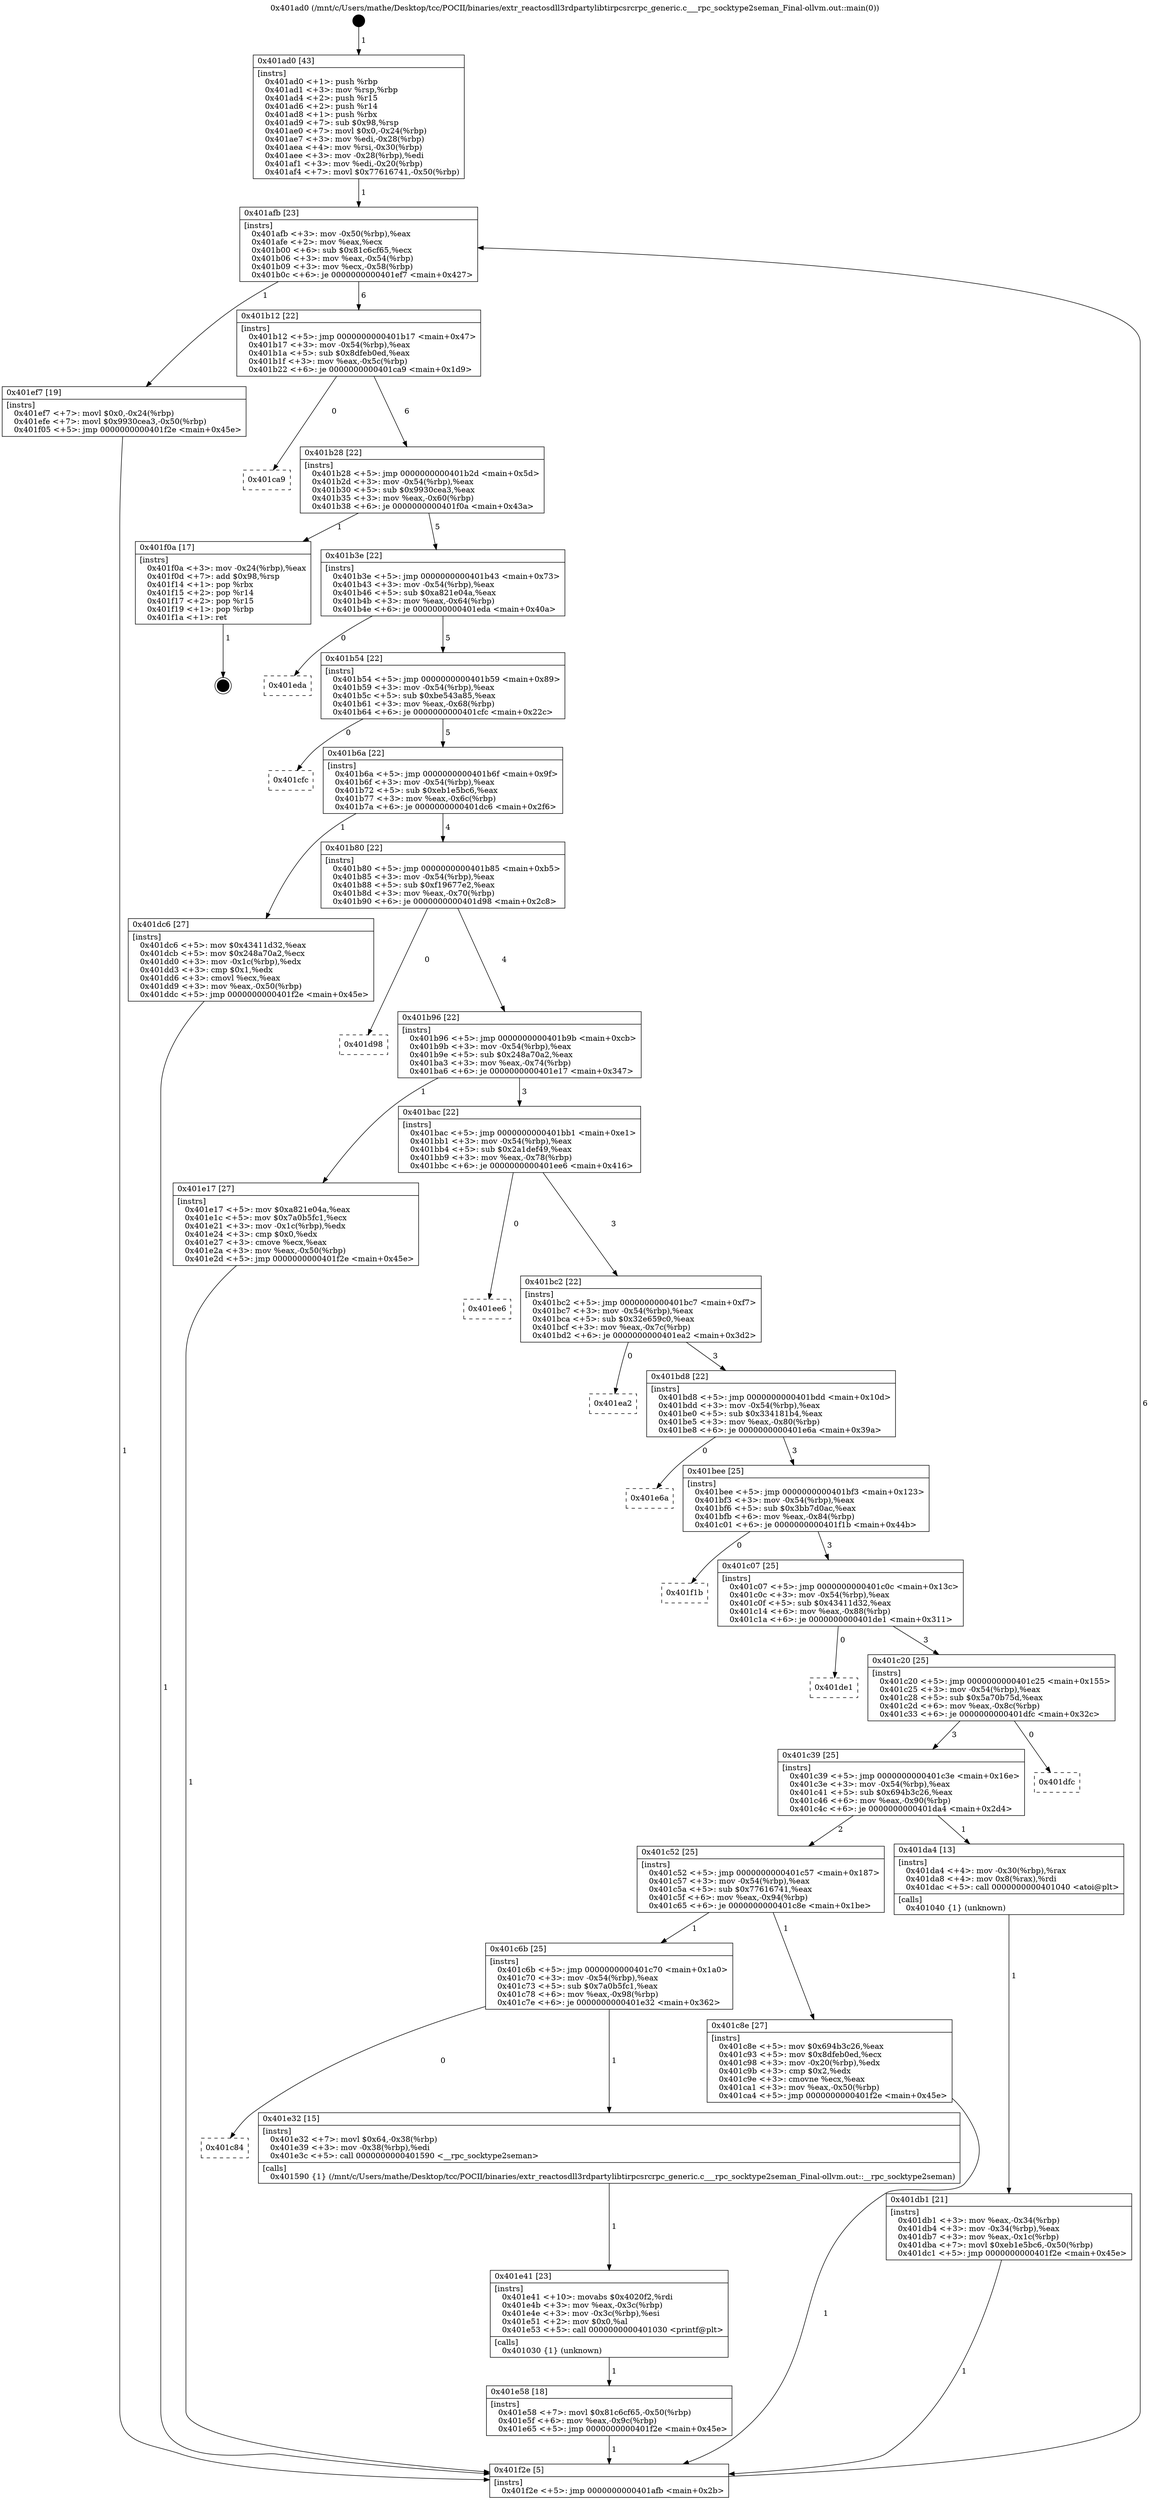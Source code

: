 digraph "0x401ad0" {
  label = "0x401ad0 (/mnt/c/Users/mathe/Desktop/tcc/POCII/binaries/extr_reactosdll3rdpartylibtirpcsrcrpc_generic.c___rpc_socktype2seman_Final-ollvm.out::main(0))"
  labelloc = "t"
  node[shape=record]

  Entry [label="",width=0.3,height=0.3,shape=circle,fillcolor=black,style=filled]
  "0x401afb" [label="{
     0x401afb [23]\l
     | [instrs]\l
     &nbsp;&nbsp;0x401afb \<+3\>: mov -0x50(%rbp),%eax\l
     &nbsp;&nbsp;0x401afe \<+2\>: mov %eax,%ecx\l
     &nbsp;&nbsp;0x401b00 \<+6\>: sub $0x81c6cf65,%ecx\l
     &nbsp;&nbsp;0x401b06 \<+3\>: mov %eax,-0x54(%rbp)\l
     &nbsp;&nbsp;0x401b09 \<+3\>: mov %ecx,-0x58(%rbp)\l
     &nbsp;&nbsp;0x401b0c \<+6\>: je 0000000000401ef7 \<main+0x427\>\l
  }"]
  "0x401ef7" [label="{
     0x401ef7 [19]\l
     | [instrs]\l
     &nbsp;&nbsp;0x401ef7 \<+7\>: movl $0x0,-0x24(%rbp)\l
     &nbsp;&nbsp;0x401efe \<+7\>: movl $0x9930cea3,-0x50(%rbp)\l
     &nbsp;&nbsp;0x401f05 \<+5\>: jmp 0000000000401f2e \<main+0x45e\>\l
  }"]
  "0x401b12" [label="{
     0x401b12 [22]\l
     | [instrs]\l
     &nbsp;&nbsp;0x401b12 \<+5\>: jmp 0000000000401b17 \<main+0x47\>\l
     &nbsp;&nbsp;0x401b17 \<+3\>: mov -0x54(%rbp),%eax\l
     &nbsp;&nbsp;0x401b1a \<+5\>: sub $0x8dfeb0ed,%eax\l
     &nbsp;&nbsp;0x401b1f \<+3\>: mov %eax,-0x5c(%rbp)\l
     &nbsp;&nbsp;0x401b22 \<+6\>: je 0000000000401ca9 \<main+0x1d9\>\l
  }"]
  Exit [label="",width=0.3,height=0.3,shape=circle,fillcolor=black,style=filled,peripheries=2]
  "0x401ca9" [label="{
     0x401ca9\l
  }", style=dashed]
  "0x401b28" [label="{
     0x401b28 [22]\l
     | [instrs]\l
     &nbsp;&nbsp;0x401b28 \<+5\>: jmp 0000000000401b2d \<main+0x5d\>\l
     &nbsp;&nbsp;0x401b2d \<+3\>: mov -0x54(%rbp),%eax\l
     &nbsp;&nbsp;0x401b30 \<+5\>: sub $0x9930cea3,%eax\l
     &nbsp;&nbsp;0x401b35 \<+3\>: mov %eax,-0x60(%rbp)\l
     &nbsp;&nbsp;0x401b38 \<+6\>: je 0000000000401f0a \<main+0x43a\>\l
  }"]
  "0x401e58" [label="{
     0x401e58 [18]\l
     | [instrs]\l
     &nbsp;&nbsp;0x401e58 \<+7\>: movl $0x81c6cf65,-0x50(%rbp)\l
     &nbsp;&nbsp;0x401e5f \<+6\>: mov %eax,-0x9c(%rbp)\l
     &nbsp;&nbsp;0x401e65 \<+5\>: jmp 0000000000401f2e \<main+0x45e\>\l
  }"]
  "0x401f0a" [label="{
     0x401f0a [17]\l
     | [instrs]\l
     &nbsp;&nbsp;0x401f0a \<+3\>: mov -0x24(%rbp),%eax\l
     &nbsp;&nbsp;0x401f0d \<+7\>: add $0x98,%rsp\l
     &nbsp;&nbsp;0x401f14 \<+1\>: pop %rbx\l
     &nbsp;&nbsp;0x401f15 \<+2\>: pop %r14\l
     &nbsp;&nbsp;0x401f17 \<+2\>: pop %r15\l
     &nbsp;&nbsp;0x401f19 \<+1\>: pop %rbp\l
     &nbsp;&nbsp;0x401f1a \<+1\>: ret\l
  }"]
  "0x401b3e" [label="{
     0x401b3e [22]\l
     | [instrs]\l
     &nbsp;&nbsp;0x401b3e \<+5\>: jmp 0000000000401b43 \<main+0x73\>\l
     &nbsp;&nbsp;0x401b43 \<+3\>: mov -0x54(%rbp),%eax\l
     &nbsp;&nbsp;0x401b46 \<+5\>: sub $0xa821e04a,%eax\l
     &nbsp;&nbsp;0x401b4b \<+3\>: mov %eax,-0x64(%rbp)\l
     &nbsp;&nbsp;0x401b4e \<+6\>: je 0000000000401eda \<main+0x40a\>\l
  }"]
  "0x401e41" [label="{
     0x401e41 [23]\l
     | [instrs]\l
     &nbsp;&nbsp;0x401e41 \<+10\>: movabs $0x4020f2,%rdi\l
     &nbsp;&nbsp;0x401e4b \<+3\>: mov %eax,-0x3c(%rbp)\l
     &nbsp;&nbsp;0x401e4e \<+3\>: mov -0x3c(%rbp),%esi\l
     &nbsp;&nbsp;0x401e51 \<+2\>: mov $0x0,%al\l
     &nbsp;&nbsp;0x401e53 \<+5\>: call 0000000000401030 \<printf@plt\>\l
     | [calls]\l
     &nbsp;&nbsp;0x401030 \{1\} (unknown)\l
  }"]
  "0x401eda" [label="{
     0x401eda\l
  }", style=dashed]
  "0x401b54" [label="{
     0x401b54 [22]\l
     | [instrs]\l
     &nbsp;&nbsp;0x401b54 \<+5\>: jmp 0000000000401b59 \<main+0x89\>\l
     &nbsp;&nbsp;0x401b59 \<+3\>: mov -0x54(%rbp),%eax\l
     &nbsp;&nbsp;0x401b5c \<+5\>: sub $0xbe543a85,%eax\l
     &nbsp;&nbsp;0x401b61 \<+3\>: mov %eax,-0x68(%rbp)\l
     &nbsp;&nbsp;0x401b64 \<+6\>: je 0000000000401cfc \<main+0x22c\>\l
  }"]
  "0x401c84" [label="{
     0x401c84\l
  }", style=dashed]
  "0x401cfc" [label="{
     0x401cfc\l
  }", style=dashed]
  "0x401b6a" [label="{
     0x401b6a [22]\l
     | [instrs]\l
     &nbsp;&nbsp;0x401b6a \<+5\>: jmp 0000000000401b6f \<main+0x9f\>\l
     &nbsp;&nbsp;0x401b6f \<+3\>: mov -0x54(%rbp),%eax\l
     &nbsp;&nbsp;0x401b72 \<+5\>: sub $0xeb1e5bc6,%eax\l
     &nbsp;&nbsp;0x401b77 \<+3\>: mov %eax,-0x6c(%rbp)\l
     &nbsp;&nbsp;0x401b7a \<+6\>: je 0000000000401dc6 \<main+0x2f6\>\l
  }"]
  "0x401e32" [label="{
     0x401e32 [15]\l
     | [instrs]\l
     &nbsp;&nbsp;0x401e32 \<+7\>: movl $0x64,-0x38(%rbp)\l
     &nbsp;&nbsp;0x401e39 \<+3\>: mov -0x38(%rbp),%edi\l
     &nbsp;&nbsp;0x401e3c \<+5\>: call 0000000000401590 \<__rpc_socktype2seman\>\l
     | [calls]\l
     &nbsp;&nbsp;0x401590 \{1\} (/mnt/c/Users/mathe/Desktop/tcc/POCII/binaries/extr_reactosdll3rdpartylibtirpcsrcrpc_generic.c___rpc_socktype2seman_Final-ollvm.out::__rpc_socktype2seman)\l
  }"]
  "0x401dc6" [label="{
     0x401dc6 [27]\l
     | [instrs]\l
     &nbsp;&nbsp;0x401dc6 \<+5\>: mov $0x43411d32,%eax\l
     &nbsp;&nbsp;0x401dcb \<+5\>: mov $0x248a70a2,%ecx\l
     &nbsp;&nbsp;0x401dd0 \<+3\>: mov -0x1c(%rbp),%edx\l
     &nbsp;&nbsp;0x401dd3 \<+3\>: cmp $0x1,%edx\l
     &nbsp;&nbsp;0x401dd6 \<+3\>: cmovl %ecx,%eax\l
     &nbsp;&nbsp;0x401dd9 \<+3\>: mov %eax,-0x50(%rbp)\l
     &nbsp;&nbsp;0x401ddc \<+5\>: jmp 0000000000401f2e \<main+0x45e\>\l
  }"]
  "0x401b80" [label="{
     0x401b80 [22]\l
     | [instrs]\l
     &nbsp;&nbsp;0x401b80 \<+5\>: jmp 0000000000401b85 \<main+0xb5\>\l
     &nbsp;&nbsp;0x401b85 \<+3\>: mov -0x54(%rbp),%eax\l
     &nbsp;&nbsp;0x401b88 \<+5\>: sub $0xf19677e2,%eax\l
     &nbsp;&nbsp;0x401b8d \<+3\>: mov %eax,-0x70(%rbp)\l
     &nbsp;&nbsp;0x401b90 \<+6\>: je 0000000000401d98 \<main+0x2c8\>\l
  }"]
  "0x401db1" [label="{
     0x401db1 [21]\l
     | [instrs]\l
     &nbsp;&nbsp;0x401db1 \<+3\>: mov %eax,-0x34(%rbp)\l
     &nbsp;&nbsp;0x401db4 \<+3\>: mov -0x34(%rbp),%eax\l
     &nbsp;&nbsp;0x401db7 \<+3\>: mov %eax,-0x1c(%rbp)\l
     &nbsp;&nbsp;0x401dba \<+7\>: movl $0xeb1e5bc6,-0x50(%rbp)\l
     &nbsp;&nbsp;0x401dc1 \<+5\>: jmp 0000000000401f2e \<main+0x45e\>\l
  }"]
  "0x401d98" [label="{
     0x401d98\l
  }", style=dashed]
  "0x401b96" [label="{
     0x401b96 [22]\l
     | [instrs]\l
     &nbsp;&nbsp;0x401b96 \<+5\>: jmp 0000000000401b9b \<main+0xcb\>\l
     &nbsp;&nbsp;0x401b9b \<+3\>: mov -0x54(%rbp),%eax\l
     &nbsp;&nbsp;0x401b9e \<+5\>: sub $0x248a70a2,%eax\l
     &nbsp;&nbsp;0x401ba3 \<+3\>: mov %eax,-0x74(%rbp)\l
     &nbsp;&nbsp;0x401ba6 \<+6\>: je 0000000000401e17 \<main+0x347\>\l
  }"]
  "0x401ad0" [label="{
     0x401ad0 [43]\l
     | [instrs]\l
     &nbsp;&nbsp;0x401ad0 \<+1\>: push %rbp\l
     &nbsp;&nbsp;0x401ad1 \<+3\>: mov %rsp,%rbp\l
     &nbsp;&nbsp;0x401ad4 \<+2\>: push %r15\l
     &nbsp;&nbsp;0x401ad6 \<+2\>: push %r14\l
     &nbsp;&nbsp;0x401ad8 \<+1\>: push %rbx\l
     &nbsp;&nbsp;0x401ad9 \<+7\>: sub $0x98,%rsp\l
     &nbsp;&nbsp;0x401ae0 \<+7\>: movl $0x0,-0x24(%rbp)\l
     &nbsp;&nbsp;0x401ae7 \<+3\>: mov %edi,-0x28(%rbp)\l
     &nbsp;&nbsp;0x401aea \<+4\>: mov %rsi,-0x30(%rbp)\l
     &nbsp;&nbsp;0x401aee \<+3\>: mov -0x28(%rbp),%edi\l
     &nbsp;&nbsp;0x401af1 \<+3\>: mov %edi,-0x20(%rbp)\l
     &nbsp;&nbsp;0x401af4 \<+7\>: movl $0x77616741,-0x50(%rbp)\l
  }"]
  "0x401e17" [label="{
     0x401e17 [27]\l
     | [instrs]\l
     &nbsp;&nbsp;0x401e17 \<+5\>: mov $0xa821e04a,%eax\l
     &nbsp;&nbsp;0x401e1c \<+5\>: mov $0x7a0b5fc1,%ecx\l
     &nbsp;&nbsp;0x401e21 \<+3\>: mov -0x1c(%rbp),%edx\l
     &nbsp;&nbsp;0x401e24 \<+3\>: cmp $0x0,%edx\l
     &nbsp;&nbsp;0x401e27 \<+3\>: cmove %ecx,%eax\l
     &nbsp;&nbsp;0x401e2a \<+3\>: mov %eax,-0x50(%rbp)\l
     &nbsp;&nbsp;0x401e2d \<+5\>: jmp 0000000000401f2e \<main+0x45e\>\l
  }"]
  "0x401bac" [label="{
     0x401bac [22]\l
     | [instrs]\l
     &nbsp;&nbsp;0x401bac \<+5\>: jmp 0000000000401bb1 \<main+0xe1\>\l
     &nbsp;&nbsp;0x401bb1 \<+3\>: mov -0x54(%rbp),%eax\l
     &nbsp;&nbsp;0x401bb4 \<+5\>: sub $0x2a1def49,%eax\l
     &nbsp;&nbsp;0x401bb9 \<+3\>: mov %eax,-0x78(%rbp)\l
     &nbsp;&nbsp;0x401bbc \<+6\>: je 0000000000401ee6 \<main+0x416\>\l
  }"]
  "0x401f2e" [label="{
     0x401f2e [5]\l
     | [instrs]\l
     &nbsp;&nbsp;0x401f2e \<+5\>: jmp 0000000000401afb \<main+0x2b\>\l
  }"]
  "0x401ee6" [label="{
     0x401ee6\l
  }", style=dashed]
  "0x401bc2" [label="{
     0x401bc2 [22]\l
     | [instrs]\l
     &nbsp;&nbsp;0x401bc2 \<+5\>: jmp 0000000000401bc7 \<main+0xf7\>\l
     &nbsp;&nbsp;0x401bc7 \<+3\>: mov -0x54(%rbp),%eax\l
     &nbsp;&nbsp;0x401bca \<+5\>: sub $0x32e659c0,%eax\l
     &nbsp;&nbsp;0x401bcf \<+3\>: mov %eax,-0x7c(%rbp)\l
     &nbsp;&nbsp;0x401bd2 \<+6\>: je 0000000000401ea2 \<main+0x3d2\>\l
  }"]
  "0x401c6b" [label="{
     0x401c6b [25]\l
     | [instrs]\l
     &nbsp;&nbsp;0x401c6b \<+5\>: jmp 0000000000401c70 \<main+0x1a0\>\l
     &nbsp;&nbsp;0x401c70 \<+3\>: mov -0x54(%rbp),%eax\l
     &nbsp;&nbsp;0x401c73 \<+5\>: sub $0x7a0b5fc1,%eax\l
     &nbsp;&nbsp;0x401c78 \<+6\>: mov %eax,-0x98(%rbp)\l
     &nbsp;&nbsp;0x401c7e \<+6\>: je 0000000000401e32 \<main+0x362\>\l
  }"]
  "0x401ea2" [label="{
     0x401ea2\l
  }", style=dashed]
  "0x401bd8" [label="{
     0x401bd8 [22]\l
     | [instrs]\l
     &nbsp;&nbsp;0x401bd8 \<+5\>: jmp 0000000000401bdd \<main+0x10d\>\l
     &nbsp;&nbsp;0x401bdd \<+3\>: mov -0x54(%rbp),%eax\l
     &nbsp;&nbsp;0x401be0 \<+5\>: sub $0x334181b4,%eax\l
     &nbsp;&nbsp;0x401be5 \<+3\>: mov %eax,-0x80(%rbp)\l
     &nbsp;&nbsp;0x401be8 \<+6\>: je 0000000000401e6a \<main+0x39a\>\l
  }"]
  "0x401c8e" [label="{
     0x401c8e [27]\l
     | [instrs]\l
     &nbsp;&nbsp;0x401c8e \<+5\>: mov $0x694b3c26,%eax\l
     &nbsp;&nbsp;0x401c93 \<+5\>: mov $0x8dfeb0ed,%ecx\l
     &nbsp;&nbsp;0x401c98 \<+3\>: mov -0x20(%rbp),%edx\l
     &nbsp;&nbsp;0x401c9b \<+3\>: cmp $0x2,%edx\l
     &nbsp;&nbsp;0x401c9e \<+3\>: cmovne %ecx,%eax\l
     &nbsp;&nbsp;0x401ca1 \<+3\>: mov %eax,-0x50(%rbp)\l
     &nbsp;&nbsp;0x401ca4 \<+5\>: jmp 0000000000401f2e \<main+0x45e\>\l
  }"]
  "0x401e6a" [label="{
     0x401e6a\l
  }", style=dashed]
  "0x401bee" [label="{
     0x401bee [25]\l
     | [instrs]\l
     &nbsp;&nbsp;0x401bee \<+5\>: jmp 0000000000401bf3 \<main+0x123\>\l
     &nbsp;&nbsp;0x401bf3 \<+3\>: mov -0x54(%rbp),%eax\l
     &nbsp;&nbsp;0x401bf6 \<+5\>: sub $0x3bb7d0ac,%eax\l
     &nbsp;&nbsp;0x401bfb \<+6\>: mov %eax,-0x84(%rbp)\l
     &nbsp;&nbsp;0x401c01 \<+6\>: je 0000000000401f1b \<main+0x44b\>\l
  }"]
  "0x401c52" [label="{
     0x401c52 [25]\l
     | [instrs]\l
     &nbsp;&nbsp;0x401c52 \<+5\>: jmp 0000000000401c57 \<main+0x187\>\l
     &nbsp;&nbsp;0x401c57 \<+3\>: mov -0x54(%rbp),%eax\l
     &nbsp;&nbsp;0x401c5a \<+5\>: sub $0x77616741,%eax\l
     &nbsp;&nbsp;0x401c5f \<+6\>: mov %eax,-0x94(%rbp)\l
     &nbsp;&nbsp;0x401c65 \<+6\>: je 0000000000401c8e \<main+0x1be\>\l
  }"]
  "0x401f1b" [label="{
     0x401f1b\l
  }", style=dashed]
  "0x401c07" [label="{
     0x401c07 [25]\l
     | [instrs]\l
     &nbsp;&nbsp;0x401c07 \<+5\>: jmp 0000000000401c0c \<main+0x13c\>\l
     &nbsp;&nbsp;0x401c0c \<+3\>: mov -0x54(%rbp),%eax\l
     &nbsp;&nbsp;0x401c0f \<+5\>: sub $0x43411d32,%eax\l
     &nbsp;&nbsp;0x401c14 \<+6\>: mov %eax,-0x88(%rbp)\l
     &nbsp;&nbsp;0x401c1a \<+6\>: je 0000000000401de1 \<main+0x311\>\l
  }"]
  "0x401da4" [label="{
     0x401da4 [13]\l
     | [instrs]\l
     &nbsp;&nbsp;0x401da4 \<+4\>: mov -0x30(%rbp),%rax\l
     &nbsp;&nbsp;0x401da8 \<+4\>: mov 0x8(%rax),%rdi\l
     &nbsp;&nbsp;0x401dac \<+5\>: call 0000000000401040 \<atoi@plt\>\l
     | [calls]\l
     &nbsp;&nbsp;0x401040 \{1\} (unknown)\l
  }"]
  "0x401de1" [label="{
     0x401de1\l
  }", style=dashed]
  "0x401c20" [label="{
     0x401c20 [25]\l
     | [instrs]\l
     &nbsp;&nbsp;0x401c20 \<+5\>: jmp 0000000000401c25 \<main+0x155\>\l
     &nbsp;&nbsp;0x401c25 \<+3\>: mov -0x54(%rbp),%eax\l
     &nbsp;&nbsp;0x401c28 \<+5\>: sub $0x5a70b75d,%eax\l
     &nbsp;&nbsp;0x401c2d \<+6\>: mov %eax,-0x8c(%rbp)\l
     &nbsp;&nbsp;0x401c33 \<+6\>: je 0000000000401dfc \<main+0x32c\>\l
  }"]
  "0x401c39" [label="{
     0x401c39 [25]\l
     | [instrs]\l
     &nbsp;&nbsp;0x401c39 \<+5\>: jmp 0000000000401c3e \<main+0x16e\>\l
     &nbsp;&nbsp;0x401c3e \<+3\>: mov -0x54(%rbp),%eax\l
     &nbsp;&nbsp;0x401c41 \<+5\>: sub $0x694b3c26,%eax\l
     &nbsp;&nbsp;0x401c46 \<+6\>: mov %eax,-0x90(%rbp)\l
     &nbsp;&nbsp;0x401c4c \<+6\>: je 0000000000401da4 \<main+0x2d4\>\l
  }"]
  "0x401dfc" [label="{
     0x401dfc\l
  }", style=dashed]
  Entry -> "0x401ad0" [label=" 1"]
  "0x401afb" -> "0x401ef7" [label=" 1"]
  "0x401afb" -> "0x401b12" [label=" 6"]
  "0x401f0a" -> Exit [label=" 1"]
  "0x401b12" -> "0x401ca9" [label=" 0"]
  "0x401b12" -> "0x401b28" [label=" 6"]
  "0x401ef7" -> "0x401f2e" [label=" 1"]
  "0x401b28" -> "0x401f0a" [label=" 1"]
  "0x401b28" -> "0x401b3e" [label=" 5"]
  "0x401e58" -> "0x401f2e" [label=" 1"]
  "0x401b3e" -> "0x401eda" [label=" 0"]
  "0x401b3e" -> "0x401b54" [label=" 5"]
  "0x401e41" -> "0x401e58" [label=" 1"]
  "0x401b54" -> "0x401cfc" [label=" 0"]
  "0x401b54" -> "0x401b6a" [label=" 5"]
  "0x401e32" -> "0x401e41" [label=" 1"]
  "0x401b6a" -> "0x401dc6" [label=" 1"]
  "0x401b6a" -> "0x401b80" [label=" 4"]
  "0x401c6b" -> "0x401c84" [label=" 0"]
  "0x401b80" -> "0x401d98" [label=" 0"]
  "0x401b80" -> "0x401b96" [label=" 4"]
  "0x401c6b" -> "0x401e32" [label=" 1"]
  "0x401b96" -> "0x401e17" [label=" 1"]
  "0x401b96" -> "0x401bac" [label=" 3"]
  "0x401e17" -> "0x401f2e" [label=" 1"]
  "0x401bac" -> "0x401ee6" [label=" 0"]
  "0x401bac" -> "0x401bc2" [label=" 3"]
  "0x401dc6" -> "0x401f2e" [label=" 1"]
  "0x401bc2" -> "0x401ea2" [label=" 0"]
  "0x401bc2" -> "0x401bd8" [label=" 3"]
  "0x401db1" -> "0x401f2e" [label=" 1"]
  "0x401bd8" -> "0x401e6a" [label=" 0"]
  "0x401bd8" -> "0x401bee" [label=" 3"]
  "0x401da4" -> "0x401db1" [label=" 1"]
  "0x401bee" -> "0x401f1b" [label=" 0"]
  "0x401bee" -> "0x401c07" [label=" 3"]
  "0x401ad0" -> "0x401afb" [label=" 1"]
  "0x401c07" -> "0x401de1" [label=" 0"]
  "0x401c07" -> "0x401c20" [label=" 3"]
  "0x401c8e" -> "0x401f2e" [label=" 1"]
  "0x401c20" -> "0x401dfc" [label=" 0"]
  "0x401c20" -> "0x401c39" [label=" 3"]
  "0x401c52" -> "0x401c6b" [label=" 1"]
  "0x401c39" -> "0x401da4" [label=" 1"]
  "0x401c39" -> "0x401c52" [label=" 2"]
  "0x401f2e" -> "0x401afb" [label=" 6"]
  "0x401c52" -> "0x401c8e" [label=" 1"]
}
